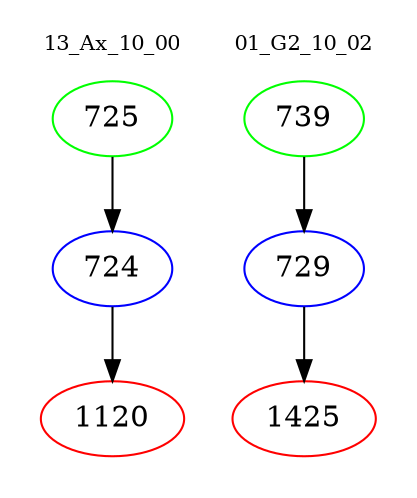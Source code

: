 digraph{
subgraph cluster_0 {
color = white
label = "13_Ax_10_00";
fontsize=10;
T0_725 [label="725", color="green"]
T0_725 -> T0_724 [color="black"]
T0_724 [label="724", color="blue"]
T0_724 -> T0_1120 [color="black"]
T0_1120 [label="1120", color="red"]
}
subgraph cluster_1 {
color = white
label = "01_G2_10_02";
fontsize=10;
T1_739 [label="739", color="green"]
T1_739 -> T1_729 [color="black"]
T1_729 [label="729", color="blue"]
T1_729 -> T1_1425 [color="black"]
T1_1425 [label="1425", color="red"]
}
}
